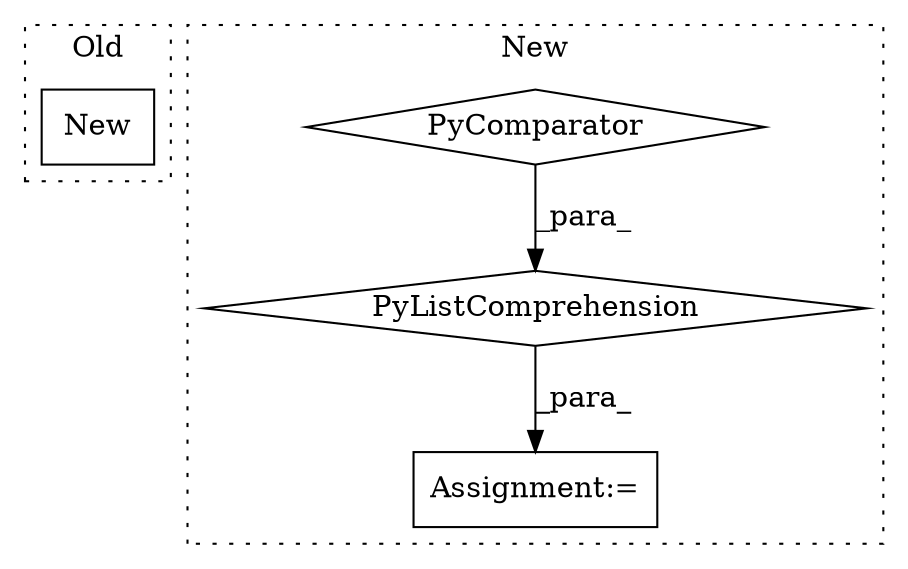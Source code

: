digraph G {
subgraph cluster0 {
1 [label="New" a="32" s="14023,14056" l="4,1" shape="box"];
label = "Old";
style="dotted";
}
subgraph cluster1 {
2 [label="PyComparator" a="113" s="14811" l="26" shape="diamond"];
3 [label="PyListComprehension" a="109" s="14716" l="129" shape="diamond"];
4 [label="Assignment:=" a="7" s="14700" l="16" shape="box"];
label = "New";
style="dotted";
}
2 -> 3 [label="_para_"];
3 -> 4 [label="_para_"];
}